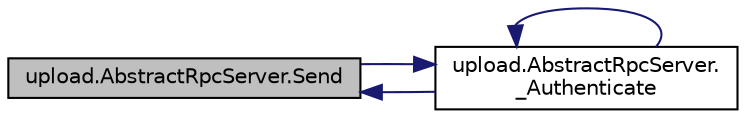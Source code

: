 digraph "upload.AbstractRpcServer.Send"
{
  edge [fontname="Helvetica",fontsize="10",labelfontname="Helvetica",labelfontsize="10"];
  node [fontname="Helvetica",fontsize="10",shape=record];
  rankdir="LR";
  Node52 [label="upload.AbstractRpcServer.Send",height=0.2,width=0.4,color="black", fillcolor="grey75", style="filled", fontcolor="black"];
  Node52 -> Node53 [dir="back",color="midnightblue",fontsize="10",style="solid",fontname="Helvetica"];
  Node53 [label="upload.AbstractRpcServer.\l_Authenticate",height=0.2,width=0.4,color="black", fillcolor="white", style="filled",URL="$db/d9e/classupload_1_1_abstract_rpc_server.html#a8517a9d90ee2478752a53302f01d868d"];
  Node53 -> Node52 [dir="back",color="midnightblue",fontsize="10",style="solid",fontname="Helvetica"];
  Node53 -> Node53 [dir="back",color="midnightblue",fontsize="10",style="solid",fontname="Helvetica"];
}
